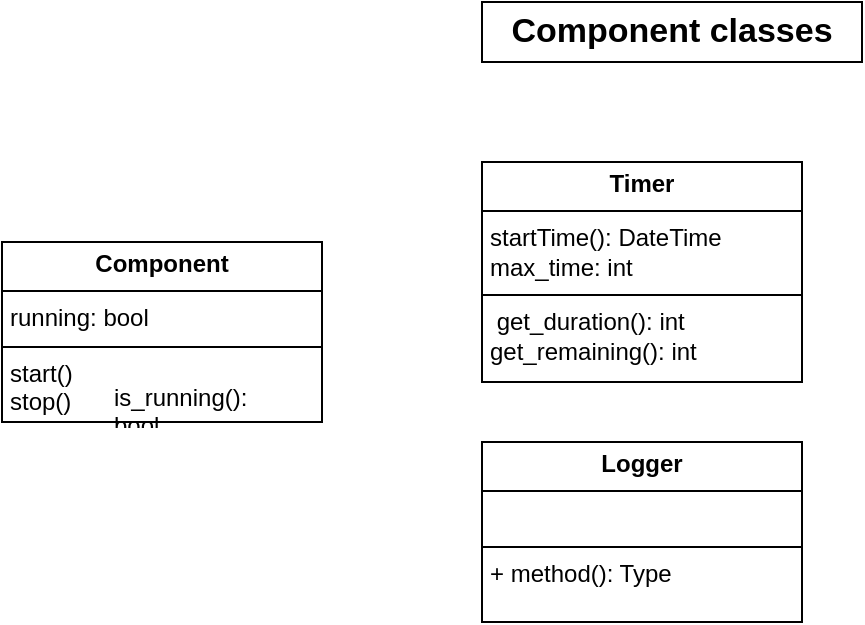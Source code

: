 <mxfile version="26.2.14">
  <diagram name="Pagina-1" id="hb4o7mSbYzBwKujLTxBa">
    <mxGraphModel dx="872" dy="1634" grid="1" gridSize="10" guides="1" tooltips="1" connect="1" arrows="1" fold="1" page="1" pageScale="1" pageWidth="827" pageHeight="1169" math="0" shadow="0">
      <root>
        <mxCell id="0" />
        <mxCell id="1" parent="0" />
        <mxCell id="qCpj0xCcWwANUaO0wPtu-1" value="" style="rounded=0;whiteSpace=wrap;html=1;" vertex="1" parent="1">
          <mxGeometry x="310" y="-410" width="190" height="30" as="geometry" />
        </mxCell>
        <mxCell id="qCpj0xCcWwANUaO0wPtu-8" value="Component classes" style="text;html=1;align=center;verticalAlign=middle;whiteSpace=wrap;rounded=0;fontSize=17;fontStyle=1;labelBackgroundColor=none;" vertex="1" parent="1">
          <mxGeometry x="310" y="-410" width="190" height="30" as="geometry" />
        </mxCell>
        <mxCell id="qCpj0xCcWwANUaO0wPtu-9" value="&lt;p style=&quot;margin:0px;margin-top:4px;text-align:center;&quot;&gt;&lt;b&gt;Timer&lt;/b&gt;&lt;/p&gt;&lt;hr size=&quot;1&quot; style=&quot;border-style:solid;&quot;&gt;&lt;p style=&quot;margin:0px;margin-left:4px;&quot;&gt;&lt;span style=&quot;background-color: transparent; color: light-dark(rgb(0, 0, 0), rgb(255, 255, 255));&quot;&gt;startTime(): DateTime&lt;/span&gt;&lt;/p&gt;&lt;p style=&quot;margin:0px;margin-left:4px;&quot;&gt;&lt;span style=&quot;background-color: transparent; color: light-dark(rgb(0, 0, 0), rgb(255, 255, 255));&quot;&gt;max_time: int&lt;/span&gt;&lt;/p&gt;&lt;hr size=&quot;1&quot; style=&quot;border-style:solid;&quot;&gt;&lt;p style=&quot;margin:0px;margin-left:4px;&quot;&gt;&amp;nbsp;get_duration(): int&lt;/p&gt;&lt;p style=&quot;margin:0px;margin-left:4px;&quot;&gt;get_remaining(): int&lt;/p&gt;&lt;p style=&quot;margin:0px;margin-left:4px;&quot;&gt;&lt;br&gt;&lt;/p&gt;" style="verticalAlign=top;align=left;overflow=fill;html=1;whiteSpace=wrap;" vertex="1" parent="1">
          <mxGeometry x="310" y="-330" width="160" height="110" as="geometry" />
        </mxCell>
        <mxCell id="qCpj0xCcWwANUaO0wPtu-11" value="&lt;p style=&quot;margin:0px;margin-top:4px;text-align:center;&quot;&gt;&lt;b&gt;Logger&lt;/b&gt;&lt;/p&gt;&lt;hr size=&quot;1&quot; style=&quot;border-style:solid;&quot;&gt;&lt;p style=&quot;margin:0px;margin-left:4px;&quot;&gt;&lt;br&gt;&lt;/p&gt;&lt;hr size=&quot;1&quot; style=&quot;border-style:solid;&quot;&gt;&lt;p style=&quot;margin:0px;margin-left:4px;&quot;&gt;+ method(): Type&lt;/p&gt;" style="verticalAlign=top;align=left;overflow=fill;html=1;whiteSpace=wrap;" vertex="1" parent="1">
          <mxGeometry x="310" y="-190" width="160" height="90" as="geometry" />
        </mxCell>
        <mxCell id="qCpj0xCcWwANUaO0wPtu-18" value="&lt;p style=&quot;margin:0px;margin-top:4px;text-align:center;&quot;&gt;&lt;b&gt;Component&lt;/b&gt;&lt;/p&gt;&lt;hr size=&quot;1&quot; style=&quot;border-style:solid;&quot;&gt;&lt;p style=&quot;margin:0px;margin-left:4px;&quot;&gt;running: bool&lt;/p&gt;&lt;hr size=&quot;1&quot; style=&quot;border-style:solid;&quot;&gt;&lt;p style=&quot;margin:0px;margin-left:4px;&quot;&gt;start()&lt;/p&gt;&lt;p style=&quot;margin:0px;margin-left:4px;&quot;&gt;stop()&lt;/p&gt;&lt;p style=&quot;margin:0px;margin-left:4px;&quot;&gt;&lt;br&gt;&lt;/p&gt;" style="verticalAlign=top;align=left;overflow=fill;html=1;whiteSpace=wrap;" vertex="1" parent="1">
          <mxGeometry x="70" y="-290" width="160" height="90" as="geometry" />
        </mxCell>
        <mxCell id="qCpj0xCcWwANUaO0wPtu-19" value="is_running(): bool" style="text;strokeColor=none;fillColor=none;align=left;verticalAlign=top;spacingLeft=4;spacingRight=4;overflow=hidden;rotatable=0;points=[[0,0.5],[1,0.5]];portConstraint=eastwest;whiteSpace=wrap;html=1;" vertex="1" parent="1">
          <mxGeometry x="120" y="-226" width="100" height="26" as="geometry" />
        </mxCell>
      </root>
    </mxGraphModel>
  </diagram>
</mxfile>
